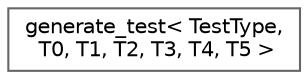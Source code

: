 digraph "类继承关系图"
{
 // LATEX_PDF_SIZE
  bgcolor="transparent";
  edge [fontname=Helvetica,fontsize=10,labelfontname=Helvetica,labelfontsize=10];
  node [fontname=Helvetica,fontsize=10,shape=box,height=0.2,width=0.4];
  rankdir="LR";
  Node0 [id="Node000000",label="generate_test\< TestType,\l T0, T1, T2, T3, T4, T5 \>",height=0.2,width=0.4,color="grey40", fillcolor="white", style="filled",URL="$classgenerate__test_3_01_test_type_00_01_t0_00_01_t1_00_01_t2_00_01_t3_00_01_t4_00_01_t5_01_4.html",tooltip=" "];
}
